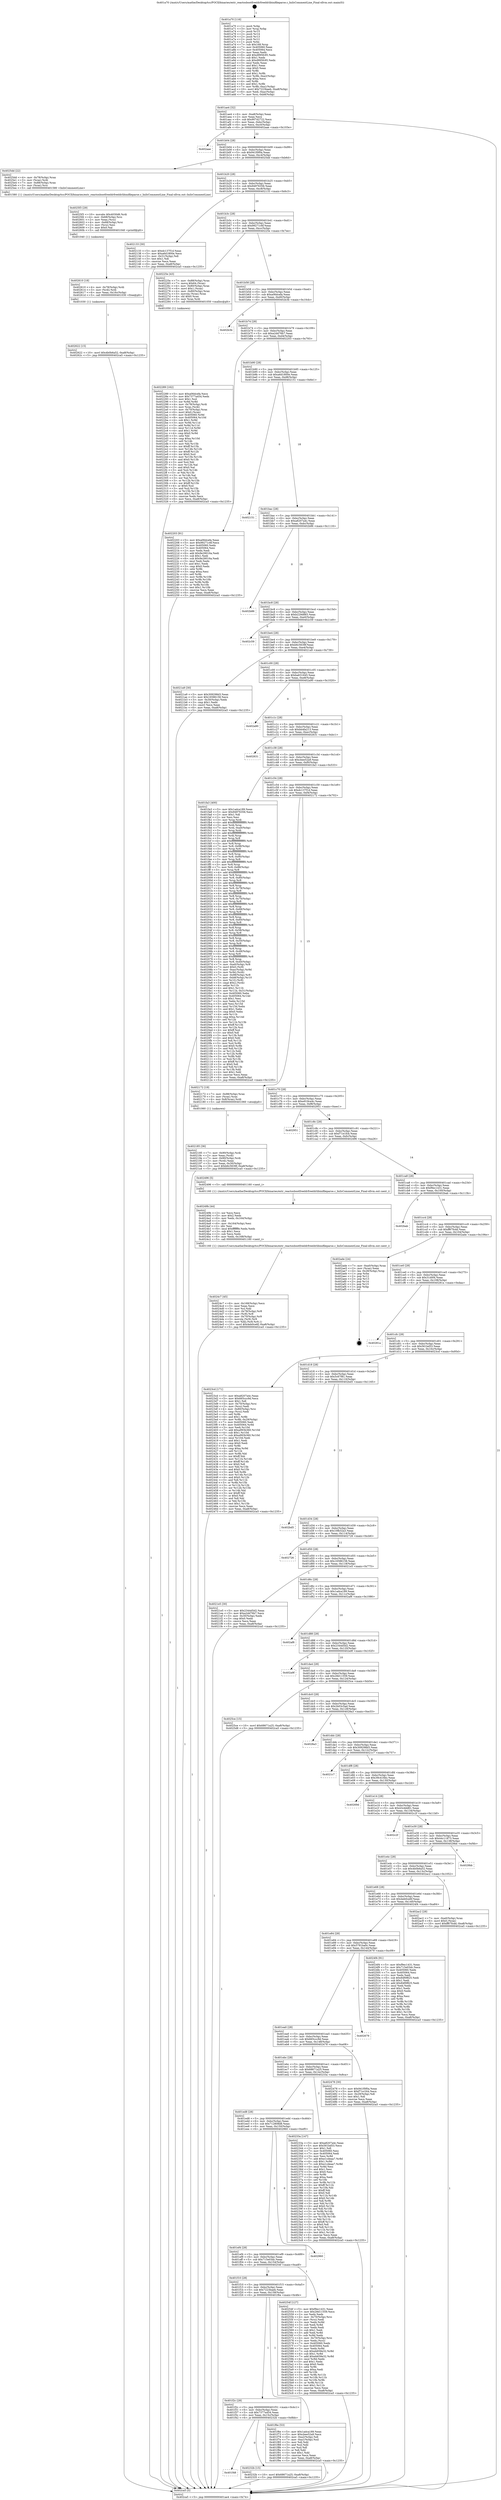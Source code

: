 digraph "0x401a70" {
  label = "0x401a70 (/mnt/c/Users/mathe/Desktop/tcc/POCII/binaries/extr_reactosbootfreeldrfreeldrlibinifileparse.c_IniIsCommentLine_Final-ollvm.out::main(0))"
  labelloc = "t"
  node[shape=record]

  Entry [label="",width=0.3,height=0.3,shape=circle,fillcolor=black,style=filled]
  "0x401ae4" [label="{
     0x401ae4 [32]\l
     | [instrs]\l
     &nbsp;&nbsp;0x401ae4 \<+6\>: mov -0xa8(%rbp),%eax\l
     &nbsp;&nbsp;0x401aea \<+2\>: mov %eax,%ecx\l
     &nbsp;&nbsp;0x401aec \<+6\>: sub $0x907d2722,%ecx\l
     &nbsp;&nbsp;0x401af2 \<+6\>: mov %eax,-0xbc(%rbp)\l
     &nbsp;&nbsp;0x401af8 \<+6\>: mov %ecx,-0xc0(%rbp)\l
     &nbsp;&nbsp;0x401afe \<+6\>: je 0000000000402aae \<main+0x103e\>\l
  }"]
  "0x402aae" [label="{
     0x402aae\l
  }", style=dashed]
  "0x401b04" [label="{
     0x401b04 [28]\l
     | [instrs]\l
     &nbsp;&nbsp;0x401b04 \<+5\>: jmp 0000000000401b09 \<main+0x99\>\l
     &nbsp;&nbsp;0x401b09 \<+6\>: mov -0xbc(%rbp),%eax\l
     &nbsp;&nbsp;0x401b0f \<+5\>: sub $0x941f0f0a,%eax\l
     &nbsp;&nbsp;0x401b14 \<+6\>: mov %eax,-0xc4(%rbp)\l
     &nbsp;&nbsp;0x401b1a \<+6\>: je 00000000004025dd \<main+0xb6d\>\l
  }"]
  Exit [label="",width=0.3,height=0.3,shape=circle,fillcolor=black,style=filled,peripheries=2]
  "0x4025dd" [label="{
     0x4025dd [22]\l
     | [instrs]\l
     &nbsp;&nbsp;0x4025dd \<+4\>: mov -0x78(%rbp),%rax\l
     &nbsp;&nbsp;0x4025e1 \<+3\>: mov (%rax),%rdi\l
     &nbsp;&nbsp;0x4025e4 \<+7\>: mov -0x88(%rbp),%rax\l
     &nbsp;&nbsp;0x4025eb \<+3\>: mov (%rax),%rsi\l
     &nbsp;&nbsp;0x4025ee \<+5\>: call 0000000000401580 \<IniIsCommentLine\>\l
     | [calls]\l
     &nbsp;&nbsp;0x401580 \{1\} (/mnt/c/Users/mathe/Desktop/tcc/POCII/binaries/extr_reactosbootfreeldrfreeldrlibinifileparse.c_IniIsCommentLine_Final-ollvm.out::IniIsCommentLine)\l
  }"]
  "0x401b20" [label="{
     0x401b20 [28]\l
     | [instrs]\l
     &nbsp;&nbsp;0x401b20 \<+5\>: jmp 0000000000401b25 \<main+0xb5\>\l
     &nbsp;&nbsp;0x401b25 \<+6\>: mov -0xbc(%rbp),%eax\l
     &nbsp;&nbsp;0x401b2b \<+5\>: sub $0x94976356,%eax\l
     &nbsp;&nbsp;0x401b30 \<+6\>: mov %eax,-0xc8(%rbp)\l
     &nbsp;&nbsp;0x401b36 \<+6\>: je 0000000000402133 \<main+0x6c3\>\l
  }"]
  "0x402622" [label="{
     0x402622 [15]\l
     | [instrs]\l
     &nbsp;&nbsp;0x402622 \<+10\>: movl $0x4b0b6a52,-0xa8(%rbp)\l
     &nbsp;&nbsp;0x40262c \<+5\>: jmp 0000000000402ca5 \<main+0x1235\>\l
  }"]
  "0x402133" [label="{
     0x402133 [30]\l
     | [instrs]\l
     &nbsp;&nbsp;0x402133 \<+5\>: mov $0xdc137f1d,%eax\l
     &nbsp;&nbsp;0x402138 \<+5\>: mov $0xa6d1800e,%ecx\l
     &nbsp;&nbsp;0x40213d \<+3\>: mov -0x31(%rbp),%dl\l
     &nbsp;&nbsp;0x402140 \<+3\>: test $0x1,%dl\l
     &nbsp;&nbsp;0x402143 \<+3\>: cmovne %ecx,%eax\l
     &nbsp;&nbsp;0x402146 \<+6\>: mov %eax,-0xa8(%rbp)\l
     &nbsp;&nbsp;0x40214c \<+5\>: jmp 0000000000402ca5 \<main+0x1235\>\l
  }"]
  "0x401b3c" [label="{
     0x401b3c [28]\l
     | [instrs]\l
     &nbsp;&nbsp;0x401b3c \<+5\>: jmp 0000000000401b41 \<main+0xd1\>\l
     &nbsp;&nbsp;0x401b41 \<+6\>: mov -0xbc(%rbp),%eax\l
     &nbsp;&nbsp;0x401b47 \<+5\>: sub $0x99271c6f,%eax\l
     &nbsp;&nbsp;0x401b4c \<+6\>: mov %eax,-0xcc(%rbp)\l
     &nbsp;&nbsp;0x401b52 \<+6\>: je 000000000040225e \<main+0x7ee\>\l
  }"]
  "0x402610" [label="{
     0x402610 [18]\l
     | [instrs]\l
     &nbsp;&nbsp;0x402610 \<+4\>: mov -0x78(%rbp),%rdi\l
     &nbsp;&nbsp;0x402614 \<+3\>: mov (%rdi),%rdi\l
     &nbsp;&nbsp;0x402617 \<+6\>: mov %eax,-0x16c(%rbp)\l
     &nbsp;&nbsp;0x40261d \<+5\>: call 0000000000401030 \<free@plt\>\l
     | [calls]\l
     &nbsp;&nbsp;0x401030 \{1\} (unknown)\l
  }"]
  "0x40225e" [label="{
     0x40225e [43]\l
     | [instrs]\l
     &nbsp;&nbsp;0x40225e \<+7\>: mov -0x88(%rbp),%rax\l
     &nbsp;&nbsp;0x402265 \<+7\>: movq $0x64,(%rax)\l
     &nbsp;&nbsp;0x40226c \<+4\>: mov -0x80(%rbp),%rax\l
     &nbsp;&nbsp;0x402270 \<+6\>: movl $0x1,(%rax)\l
     &nbsp;&nbsp;0x402276 \<+4\>: mov -0x80(%rbp),%rax\l
     &nbsp;&nbsp;0x40227a \<+3\>: movslq (%rax),%rax\l
     &nbsp;&nbsp;0x40227d \<+4\>: shl $0x0,%rax\l
     &nbsp;&nbsp;0x402281 \<+3\>: mov %rax,%rdi\l
     &nbsp;&nbsp;0x402284 \<+5\>: call 0000000000401050 \<malloc@plt\>\l
     | [calls]\l
     &nbsp;&nbsp;0x401050 \{1\} (unknown)\l
  }"]
  "0x401b58" [label="{
     0x401b58 [28]\l
     | [instrs]\l
     &nbsp;&nbsp;0x401b58 \<+5\>: jmp 0000000000401b5d \<main+0xed\>\l
     &nbsp;&nbsp;0x401b5d \<+6\>: mov -0xbc(%rbp),%eax\l
     &nbsp;&nbsp;0x401b63 \<+5\>: sub $0xa06dcefa,%eax\l
     &nbsp;&nbsp;0x401b68 \<+6\>: mov %eax,-0xd0(%rbp)\l
     &nbsp;&nbsp;0x401b6e \<+6\>: je 0000000000402b3b \<main+0x10cb\>\l
  }"]
  "0x4025f3" [label="{
     0x4025f3 [29]\l
     | [instrs]\l
     &nbsp;&nbsp;0x4025f3 \<+10\>: movabs $0x4030d6,%rdi\l
     &nbsp;&nbsp;0x4025fd \<+4\>: mov -0x68(%rbp),%rsi\l
     &nbsp;&nbsp;0x402601 \<+2\>: mov %eax,(%rsi)\l
     &nbsp;&nbsp;0x402603 \<+4\>: mov -0x68(%rbp),%rsi\l
     &nbsp;&nbsp;0x402607 \<+2\>: mov (%rsi),%esi\l
     &nbsp;&nbsp;0x402609 \<+2\>: mov $0x0,%al\l
     &nbsp;&nbsp;0x40260b \<+5\>: call 0000000000401040 \<printf@plt\>\l
     | [calls]\l
     &nbsp;&nbsp;0x401040 \{1\} (unknown)\l
  }"]
  "0x402b3b" [label="{
     0x402b3b\l
  }", style=dashed]
  "0x401b74" [label="{
     0x401b74 [28]\l
     | [instrs]\l
     &nbsp;&nbsp;0x401b74 \<+5\>: jmp 0000000000401b79 \<main+0x109\>\l
     &nbsp;&nbsp;0x401b79 \<+6\>: mov -0xbc(%rbp),%eax\l
     &nbsp;&nbsp;0x401b7f \<+5\>: sub $0xa2dd76b7,%eax\l
     &nbsp;&nbsp;0x401b84 \<+6\>: mov %eax,-0xd4(%rbp)\l
     &nbsp;&nbsp;0x401b8a \<+6\>: je 0000000000402203 \<main+0x793\>\l
  }"]
  "0x4024c7" [label="{
     0x4024c7 [45]\l
     | [instrs]\l
     &nbsp;&nbsp;0x4024c7 \<+6\>: mov -0x168(%rbp),%ecx\l
     &nbsp;&nbsp;0x4024cd \<+3\>: imul %eax,%ecx\l
     &nbsp;&nbsp;0x4024d0 \<+3\>: mov %cl,%dil\l
     &nbsp;&nbsp;0x4024d3 \<+4\>: mov -0x78(%rbp),%r8\l
     &nbsp;&nbsp;0x4024d7 \<+3\>: mov (%r8),%r8\l
     &nbsp;&nbsp;0x4024da \<+4\>: mov -0x70(%rbp),%r9\l
     &nbsp;&nbsp;0x4024de \<+3\>: movslq (%r9),%r9\l
     &nbsp;&nbsp;0x4024e1 \<+4\>: mov %dil,(%r8,%r9,1)\l
     &nbsp;&nbsp;0x4024e5 \<+10\>: movl $0x4eb0ce6f,-0xa8(%rbp)\l
     &nbsp;&nbsp;0x4024ef \<+5\>: jmp 0000000000402ca5 \<main+0x1235\>\l
  }"]
  "0x402203" [label="{
     0x402203 [91]\l
     | [instrs]\l
     &nbsp;&nbsp;0x402203 \<+5\>: mov $0xa06dcefa,%eax\l
     &nbsp;&nbsp;0x402208 \<+5\>: mov $0x99271c6f,%ecx\l
     &nbsp;&nbsp;0x40220d \<+7\>: mov 0x405060,%edx\l
     &nbsp;&nbsp;0x402214 \<+7\>: mov 0x405064,%esi\l
     &nbsp;&nbsp;0x40221b \<+2\>: mov %edx,%edi\l
     &nbsp;&nbsp;0x40221d \<+6\>: add $0x9e28016a,%edi\l
     &nbsp;&nbsp;0x402223 \<+3\>: sub $0x1,%edi\l
     &nbsp;&nbsp;0x402226 \<+6\>: sub $0x9e28016a,%edi\l
     &nbsp;&nbsp;0x40222c \<+3\>: imul %edi,%edx\l
     &nbsp;&nbsp;0x40222f \<+3\>: and $0x1,%edx\l
     &nbsp;&nbsp;0x402232 \<+3\>: cmp $0x0,%edx\l
     &nbsp;&nbsp;0x402235 \<+4\>: sete %r8b\l
     &nbsp;&nbsp;0x402239 \<+3\>: cmp $0xa,%esi\l
     &nbsp;&nbsp;0x40223c \<+4\>: setl %r9b\l
     &nbsp;&nbsp;0x402240 \<+3\>: mov %r8b,%r10b\l
     &nbsp;&nbsp;0x402243 \<+3\>: and %r9b,%r10b\l
     &nbsp;&nbsp;0x402246 \<+3\>: xor %r9b,%r8b\l
     &nbsp;&nbsp;0x402249 \<+3\>: or %r8b,%r10b\l
     &nbsp;&nbsp;0x40224c \<+4\>: test $0x1,%r10b\l
     &nbsp;&nbsp;0x402250 \<+3\>: cmovne %ecx,%eax\l
     &nbsp;&nbsp;0x402253 \<+6\>: mov %eax,-0xa8(%rbp)\l
     &nbsp;&nbsp;0x402259 \<+5\>: jmp 0000000000402ca5 \<main+0x1235\>\l
  }"]
  "0x401b90" [label="{
     0x401b90 [28]\l
     | [instrs]\l
     &nbsp;&nbsp;0x401b90 \<+5\>: jmp 0000000000401b95 \<main+0x125\>\l
     &nbsp;&nbsp;0x401b95 \<+6\>: mov -0xbc(%rbp),%eax\l
     &nbsp;&nbsp;0x401b9b \<+5\>: sub $0xa6d1800e,%eax\l
     &nbsp;&nbsp;0x401ba0 \<+6\>: mov %eax,-0xd8(%rbp)\l
     &nbsp;&nbsp;0x401ba6 \<+6\>: je 0000000000402151 \<main+0x6e1\>\l
  }"]
  "0x40249b" [label="{
     0x40249b [44]\l
     | [instrs]\l
     &nbsp;&nbsp;0x40249b \<+2\>: xor %ecx,%ecx\l
     &nbsp;&nbsp;0x40249d \<+5\>: mov $0x2,%edx\l
     &nbsp;&nbsp;0x4024a2 \<+6\>: mov %edx,-0x164(%rbp)\l
     &nbsp;&nbsp;0x4024a8 \<+1\>: cltd\l
     &nbsp;&nbsp;0x4024a9 \<+6\>: mov -0x164(%rbp),%esi\l
     &nbsp;&nbsp;0x4024af \<+2\>: idiv %esi\l
     &nbsp;&nbsp;0x4024b1 \<+6\>: imul $0xfffffffe,%edx,%edx\l
     &nbsp;&nbsp;0x4024b7 \<+3\>: sub $0x1,%ecx\l
     &nbsp;&nbsp;0x4024ba \<+2\>: sub %ecx,%edx\l
     &nbsp;&nbsp;0x4024bc \<+6\>: mov %edx,-0x168(%rbp)\l
     &nbsp;&nbsp;0x4024c2 \<+5\>: call 0000000000401160 \<next_i\>\l
     | [calls]\l
     &nbsp;&nbsp;0x401160 \{1\} (/mnt/c/Users/mathe/Desktop/tcc/POCII/binaries/extr_reactosbootfreeldrfreeldrlibinifileparse.c_IniIsCommentLine_Final-ollvm.out::next_i)\l
  }"]
  "0x402151" [label="{
     0x402151\l
  }", style=dashed]
  "0x401bac" [label="{
     0x401bac [28]\l
     | [instrs]\l
     &nbsp;&nbsp;0x401bac \<+5\>: jmp 0000000000401bb1 \<main+0x141\>\l
     &nbsp;&nbsp;0x401bb1 \<+6\>: mov -0xbc(%rbp),%eax\l
     &nbsp;&nbsp;0x401bb7 \<+5\>: sub $0xa8207a4c,%eax\l
     &nbsp;&nbsp;0x401bbc \<+6\>: mov %eax,-0xdc(%rbp)\l
     &nbsp;&nbsp;0x401bc2 \<+6\>: je 0000000000402b86 \<main+0x1116\>\l
  }"]
  "0x401f48" [label="{
     0x401f48\l
  }", style=dashed]
  "0x402b86" [label="{
     0x402b86\l
  }", style=dashed]
  "0x401bc8" [label="{
     0x401bc8 [28]\l
     | [instrs]\l
     &nbsp;&nbsp;0x401bc8 \<+5\>: jmp 0000000000401bcd \<main+0x15d\>\l
     &nbsp;&nbsp;0x401bcd \<+6\>: mov -0xbc(%rbp),%eax\l
     &nbsp;&nbsp;0x401bd3 \<+5\>: sub $0xb229d883,%eax\l
     &nbsp;&nbsp;0x401bd8 \<+6\>: mov %eax,-0xe0(%rbp)\l
     &nbsp;&nbsp;0x401bde \<+6\>: je 0000000000402c59 \<main+0x11e9\>\l
  }"]
  "0x40232b" [label="{
     0x40232b [15]\l
     | [instrs]\l
     &nbsp;&nbsp;0x40232b \<+10\>: movl $0x68671a25,-0xa8(%rbp)\l
     &nbsp;&nbsp;0x402335 \<+5\>: jmp 0000000000402ca5 \<main+0x1235\>\l
  }"]
  "0x402c59" [label="{
     0x402c59\l
  }", style=dashed]
  "0x401be4" [label="{
     0x401be4 [28]\l
     | [instrs]\l
     &nbsp;&nbsp;0x401be4 \<+5\>: jmp 0000000000401be9 \<main+0x179\>\l
     &nbsp;&nbsp;0x401be9 \<+6\>: mov -0xbc(%rbp),%eax\l
     &nbsp;&nbsp;0x401bef \<+5\>: sub $0xb6c5639f,%eax\l
     &nbsp;&nbsp;0x401bf4 \<+6\>: mov %eax,-0xe4(%rbp)\l
     &nbsp;&nbsp;0x401bfa \<+6\>: je 00000000004021a9 \<main+0x739\>\l
  }"]
  "0x402289" [label="{
     0x402289 [162]\l
     | [instrs]\l
     &nbsp;&nbsp;0x402289 \<+5\>: mov $0xa06dcefa,%ecx\l
     &nbsp;&nbsp;0x40228e \<+5\>: mov $0x7377a454,%edx\l
     &nbsp;&nbsp;0x402293 \<+3\>: mov $0x1,%sil\l
     &nbsp;&nbsp;0x402296 \<+3\>: xor %r8d,%r8d\l
     &nbsp;&nbsp;0x402299 \<+4\>: mov -0x78(%rbp),%rdi\l
     &nbsp;&nbsp;0x40229d \<+3\>: mov %rax,(%rdi)\l
     &nbsp;&nbsp;0x4022a0 \<+4\>: mov -0x70(%rbp),%rax\l
     &nbsp;&nbsp;0x4022a4 \<+6\>: movl $0x0,(%rax)\l
     &nbsp;&nbsp;0x4022aa \<+8\>: mov 0x405060,%r9d\l
     &nbsp;&nbsp;0x4022b2 \<+8\>: mov 0x405064,%r10d\l
     &nbsp;&nbsp;0x4022ba \<+4\>: sub $0x1,%r8d\l
     &nbsp;&nbsp;0x4022be \<+3\>: mov %r9d,%r11d\l
     &nbsp;&nbsp;0x4022c1 \<+3\>: add %r8d,%r11d\l
     &nbsp;&nbsp;0x4022c4 \<+4\>: imul %r11d,%r9d\l
     &nbsp;&nbsp;0x4022c8 \<+4\>: and $0x1,%r9d\l
     &nbsp;&nbsp;0x4022cc \<+4\>: cmp $0x0,%r9d\l
     &nbsp;&nbsp;0x4022d0 \<+3\>: sete %bl\l
     &nbsp;&nbsp;0x4022d3 \<+4\>: cmp $0xa,%r10d\l
     &nbsp;&nbsp;0x4022d7 \<+4\>: setl %r14b\l
     &nbsp;&nbsp;0x4022db \<+3\>: mov %bl,%r15b\l
     &nbsp;&nbsp;0x4022de \<+4\>: xor $0xff,%r15b\l
     &nbsp;&nbsp;0x4022e2 \<+3\>: mov %r14b,%r12b\l
     &nbsp;&nbsp;0x4022e5 \<+4\>: xor $0xff,%r12b\l
     &nbsp;&nbsp;0x4022e9 \<+4\>: xor $0x0,%sil\l
     &nbsp;&nbsp;0x4022ed \<+3\>: mov %r15b,%r13b\l
     &nbsp;&nbsp;0x4022f0 \<+4\>: and $0x0,%r13b\l
     &nbsp;&nbsp;0x4022f4 \<+3\>: and %sil,%bl\l
     &nbsp;&nbsp;0x4022f7 \<+3\>: mov %r12b,%al\l
     &nbsp;&nbsp;0x4022fa \<+2\>: and $0x0,%al\l
     &nbsp;&nbsp;0x4022fc \<+3\>: and %sil,%r14b\l
     &nbsp;&nbsp;0x4022ff \<+3\>: or %bl,%r13b\l
     &nbsp;&nbsp;0x402302 \<+3\>: or %r14b,%al\l
     &nbsp;&nbsp;0x402305 \<+3\>: xor %al,%r13b\l
     &nbsp;&nbsp;0x402308 \<+3\>: or %r12b,%r15b\l
     &nbsp;&nbsp;0x40230b \<+4\>: xor $0xff,%r15b\l
     &nbsp;&nbsp;0x40230f \<+4\>: or $0x0,%sil\l
     &nbsp;&nbsp;0x402313 \<+3\>: and %sil,%r15b\l
     &nbsp;&nbsp;0x402316 \<+3\>: or %r15b,%r13b\l
     &nbsp;&nbsp;0x402319 \<+4\>: test $0x1,%r13b\l
     &nbsp;&nbsp;0x40231d \<+3\>: cmovne %edx,%ecx\l
     &nbsp;&nbsp;0x402320 \<+6\>: mov %ecx,-0xa8(%rbp)\l
     &nbsp;&nbsp;0x402326 \<+5\>: jmp 0000000000402ca5 \<main+0x1235\>\l
  }"]
  "0x4021a9" [label="{
     0x4021a9 [30]\l
     | [instrs]\l
     &nbsp;&nbsp;0x4021a9 \<+5\>: mov $0x309298d3,%eax\l
     &nbsp;&nbsp;0x4021ae \<+5\>: mov $0x16586158,%ecx\l
     &nbsp;&nbsp;0x4021b3 \<+3\>: mov -0x30(%rbp),%edx\l
     &nbsp;&nbsp;0x4021b6 \<+3\>: cmp $0x1,%edx\l
     &nbsp;&nbsp;0x4021b9 \<+3\>: cmovl %ecx,%eax\l
     &nbsp;&nbsp;0x4021bc \<+6\>: mov %eax,-0xa8(%rbp)\l
     &nbsp;&nbsp;0x4021c2 \<+5\>: jmp 0000000000402ca5 \<main+0x1235\>\l
  }"]
  "0x401c00" [label="{
     0x401c00 [28]\l
     | [instrs]\l
     &nbsp;&nbsp;0x401c00 \<+5\>: jmp 0000000000401c05 \<main+0x195\>\l
     &nbsp;&nbsp;0x401c05 \<+6\>: mov -0xbc(%rbp),%eax\l
     &nbsp;&nbsp;0x401c0b \<+5\>: sub $0xba631645,%eax\l
     &nbsp;&nbsp;0x401c10 \<+6\>: mov %eax,-0xe8(%rbp)\l
     &nbsp;&nbsp;0x401c16 \<+6\>: je 0000000000402a90 \<main+0x1020\>\l
  }"]
  "0x402185" [label="{
     0x402185 [36]\l
     | [instrs]\l
     &nbsp;&nbsp;0x402185 \<+7\>: mov -0x90(%rbp),%rdi\l
     &nbsp;&nbsp;0x40218c \<+2\>: mov %eax,(%rdi)\l
     &nbsp;&nbsp;0x40218e \<+7\>: mov -0x90(%rbp),%rdi\l
     &nbsp;&nbsp;0x402195 \<+2\>: mov (%rdi),%eax\l
     &nbsp;&nbsp;0x402197 \<+3\>: mov %eax,-0x30(%rbp)\l
     &nbsp;&nbsp;0x40219a \<+10\>: movl $0xb6c5639f,-0xa8(%rbp)\l
     &nbsp;&nbsp;0x4021a4 \<+5\>: jmp 0000000000402ca5 \<main+0x1235\>\l
  }"]
  "0x402a90" [label="{
     0x402a90\l
  }", style=dashed]
  "0x401c1c" [label="{
     0x401c1c [28]\l
     | [instrs]\l
     &nbsp;&nbsp;0x401c1c \<+5\>: jmp 0000000000401c21 \<main+0x1b1\>\l
     &nbsp;&nbsp;0x401c21 \<+6\>: mov -0xbc(%rbp),%eax\l
     &nbsp;&nbsp;0x401c27 \<+5\>: sub $0xbb4fa213,%eax\l
     &nbsp;&nbsp;0x401c2c \<+6\>: mov %eax,-0xec(%rbp)\l
     &nbsp;&nbsp;0x401c32 \<+6\>: je 0000000000402631 \<main+0xbc1\>\l
  }"]
  "0x401a70" [label="{
     0x401a70 [116]\l
     | [instrs]\l
     &nbsp;&nbsp;0x401a70 \<+1\>: push %rbp\l
     &nbsp;&nbsp;0x401a71 \<+3\>: mov %rsp,%rbp\l
     &nbsp;&nbsp;0x401a74 \<+2\>: push %r15\l
     &nbsp;&nbsp;0x401a76 \<+2\>: push %r14\l
     &nbsp;&nbsp;0x401a78 \<+2\>: push %r13\l
     &nbsp;&nbsp;0x401a7a \<+2\>: push %r12\l
     &nbsp;&nbsp;0x401a7c \<+1\>: push %rbx\l
     &nbsp;&nbsp;0x401a7d \<+7\>: sub $0x168,%rsp\l
     &nbsp;&nbsp;0x401a84 \<+7\>: mov 0x405060,%eax\l
     &nbsp;&nbsp;0x401a8b \<+7\>: mov 0x405064,%ecx\l
     &nbsp;&nbsp;0x401a92 \<+2\>: mov %eax,%edx\l
     &nbsp;&nbsp;0x401a94 \<+6\>: add $0xd995fc95,%edx\l
     &nbsp;&nbsp;0x401a9a \<+3\>: sub $0x1,%edx\l
     &nbsp;&nbsp;0x401a9d \<+6\>: sub $0xd995fc95,%edx\l
     &nbsp;&nbsp;0x401aa3 \<+3\>: imul %edx,%eax\l
     &nbsp;&nbsp;0x401aa6 \<+3\>: and $0x1,%eax\l
     &nbsp;&nbsp;0x401aa9 \<+3\>: cmp $0x0,%eax\l
     &nbsp;&nbsp;0x401aac \<+4\>: sete %r8b\l
     &nbsp;&nbsp;0x401ab0 \<+4\>: and $0x1,%r8b\l
     &nbsp;&nbsp;0x401ab4 \<+7\>: mov %r8b,-0xa2(%rbp)\l
     &nbsp;&nbsp;0x401abb \<+3\>: cmp $0xa,%ecx\l
     &nbsp;&nbsp;0x401abe \<+4\>: setl %r8b\l
     &nbsp;&nbsp;0x401ac2 \<+4\>: and $0x1,%r8b\l
     &nbsp;&nbsp;0x401ac6 \<+7\>: mov %r8b,-0xa1(%rbp)\l
     &nbsp;&nbsp;0x401acd \<+10\>: movl $0x7223baeb,-0xa8(%rbp)\l
     &nbsp;&nbsp;0x401ad7 \<+6\>: mov %edi,-0xac(%rbp)\l
     &nbsp;&nbsp;0x401add \<+7\>: mov %rsi,-0xb8(%rbp)\l
  }"]
  "0x402631" [label="{
     0x402631\l
  }", style=dashed]
  "0x401c38" [label="{
     0x401c38 [28]\l
     | [instrs]\l
     &nbsp;&nbsp;0x401c38 \<+5\>: jmp 0000000000401c3d \<main+0x1cd\>\l
     &nbsp;&nbsp;0x401c3d \<+6\>: mov -0xbc(%rbp),%eax\l
     &nbsp;&nbsp;0x401c43 \<+5\>: sub $0xcbee52a9,%eax\l
     &nbsp;&nbsp;0x401c48 \<+6\>: mov %eax,-0xf0(%rbp)\l
     &nbsp;&nbsp;0x401c4e \<+6\>: je 0000000000401fa3 \<main+0x533\>\l
  }"]
  "0x402ca5" [label="{
     0x402ca5 [5]\l
     | [instrs]\l
     &nbsp;&nbsp;0x402ca5 \<+5\>: jmp 0000000000401ae4 \<main+0x74\>\l
  }"]
  "0x401fa3" [label="{
     0x401fa3 [400]\l
     | [instrs]\l
     &nbsp;&nbsp;0x401fa3 \<+5\>: mov $0x1adca189,%eax\l
     &nbsp;&nbsp;0x401fa8 \<+5\>: mov $0x94976356,%ecx\l
     &nbsp;&nbsp;0x401fad \<+2\>: mov $0x1,%dl\l
     &nbsp;&nbsp;0x401faf \<+2\>: xor %esi,%esi\l
     &nbsp;&nbsp;0x401fb1 \<+3\>: mov %rsp,%rdi\l
     &nbsp;&nbsp;0x401fb4 \<+4\>: add $0xfffffffffffffff0,%rdi\l
     &nbsp;&nbsp;0x401fb8 \<+3\>: mov %rdi,%rsp\l
     &nbsp;&nbsp;0x401fbb \<+7\>: mov %rdi,-0xa0(%rbp)\l
     &nbsp;&nbsp;0x401fc2 \<+3\>: mov %rsp,%rdi\l
     &nbsp;&nbsp;0x401fc5 \<+4\>: add $0xfffffffffffffff0,%rdi\l
     &nbsp;&nbsp;0x401fc9 \<+3\>: mov %rdi,%rsp\l
     &nbsp;&nbsp;0x401fcc \<+3\>: mov %rsp,%r8\l
     &nbsp;&nbsp;0x401fcf \<+4\>: add $0xfffffffffffffff0,%r8\l
     &nbsp;&nbsp;0x401fd3 \<+3\>: mov %r8,%rsp\l
     &nbsp;&nbsp;0x401fd6 \<+7\>: mov %r8,-0x98(%rbp)\l
     &nbsp;&nbsp;0x401fdd \<+3\>: mov %rsp,%r8\l
     &nbsp;&nbsp;0x401fe0 \<+4\>: add $0xfffffffffffffff0,%r8\l
     &nbsp;&nbsp;0x401fe4 \<+3\>: mov %r8,%rsp\l
     &nbsp;&nbsp;0x401fe7 \<+7\>: mov %r8,-0x90(%rbp)\l
     &nbsp;&nbsp;0x401fee \<+3\>: mov %rsp,%r8\l
     &nbsp;&nbsp;0x401ff1 \<+4\>: add $0xfffffffffffffff0,%r8\l
     &nbsp;&nbsp;0x401ff5 \<+3\>: mov %r8,%rsp\l
     &nbsp;&nbsp;0x401ff8 \<+7\>: mov %r8,-0x88(%rbp)\l
     &nbsp;&nbsp;0x401fff \<+3\>: mov %rsp,%r8\l
     &nbsp;&nbsp;0x402002 \<+4\>: add $0xfffffffffffffff0,%r8\l
     &nbsp;&nbsp;0x402006 \<+3\>: mov %r8,%rsp\l
     &nbsp;&nbsp;0x402009 \<+4\>: mov %r8,-0x80(%rbp)\l
     &nbsp;&nbsp;0x40200d \<+3\>: mov %rsp,%r8\l
     &nbsp;&nbsp;0x402010 \<+4\>: add $0xfffffffffffffff0,%r8\l
     &nbsp;&nbsp;0x402014 \<+3\>: mov %r8,%rsp\l
     &nbsp;&nbsp;0x402017 \<+4\>: mov %r8,-0x78(%rbp)\l
     &nbsp;&nbsp;0x40201b \<+3\>: mov %rsp,%r8\l
     &nbsp;&nbsp;0x40201e \<+4\>: add $0xfffffffffffffff0,%r8\l
     &nbsp;&nbsp;0x402022 \<+3\>: mov %r8,%rsp\l
     &nbsp;&nbsp;0x402025 \<+4\>: mov %r8,-0x70(%rbp)\l
     &nbsp;&nbsp;0x402029 \<+3\>: mov %rsp,%r8\l
     &nbsp;&nbsp;0x40202c \<+4\>: add $0xfffffffffffffff0,%r8\l
     &nbsp;&nbsp;0x402030 \<+3\>: mov %r8,%rsp\l
     &nbsp;&nbsp;0x402033 \<+4\>: mov %r8,-0x68(%rbp)\l
     &nbsp;&nbsp;0x402037 \<+3\>: mov %rsp,%r8\l
     &nbsp;&nbsp;0x40203a \<+4\>: add $0xfffffffffffffff0,%r8\l
     &nbsp;&nbsp;0x40203e \<+3\>: mov %r8,%rsp\l
     &nbsp;&nbsp;0x402041 \<+4\>: mov %r8,-0x60(%rbp)\l
     &nbsp;&nbsp;0x402045 \<+3\>: mov %rsp,%r8\l
     &nbsp;&nbsp;0x402048 \<+4\>: add $0xfffffffffffffff0,%r8\l
     &nbsp;&nbsp;0x40204c \<+3\>: mov %r8,%rsp\l
     &nbsp;&nbsp;0x40204f \<+4\>: mov %r8,-0x58(%rbp)\l
     &nbsp;&nbsp;0x402053 \<+3\>: mov %rsp,%r8\l
     &nbsp;&nbsp;0x402056 \<+4\>: add $0xfffffffffffffff0,%r8\l
     &nbsp;&nbsp;0x40205a \<+3\>: mov %r8,%rsp\l
     &nbsp;&nbsp;0x40205d \<+4\>: mov %r8,-0x50(%rbp)\l
     &nbsp;&nbsp;0x402061 \<+3\>: mov %rsp,%r8\l
     &nbsp;&nbsp;0x402064 \<+4\>: add $0xfffffffffffffff0,%r8\l
     &nbsp;&nbsp;0x402068 \<+3\>: mov %r8,%rsp\l
     &nbsp;&nbsp;0x40206b \<+4\>: mov %r8,-0x48(%rbp)\l
     &nbsp;&nbsp;0x40206f \<+3\>: mov %rsp,%r8\l
     &nbsp;&nbsp;0x402072 \<+4\>: add $0xfffffffffffffff0,%r8\l
     &nbsp;&nbsp;0x402076 \<+3\>: mov %r8,%rsp\l
     &nbsp;&nbsp;0x402079 \<+4\>: mov %r8,-0x40(%rbp)\l
     &nbsp;&nbsp;0x40207d \<+7\>: mov -0xa0(%rbp),%r8\l
     &nbsp;&nbsp;0x402084 \<+7\>: movl $0x0,(%r8)\l
     &nbsp;&nbsp;0x40208b \<+7\>: mov -0xac(%rbp),%r9d\l
     &nbsp;&nbsp;0x402092 \<+3\>: mov %r9d,(%rdi)\l
     &nbsp;&nbsp;0x402095 \<+7\>: mov -0x98(%rbp),%r8\l
     &nbsp;&nbsp;0x40209c \<+7\>: mov -0xb8(%rbp),%r10\l
     &nbsp;&nbsp;0x4020a3 \<+3\>: mov %r10,(%r8)\l
     &nbsp;&nbsp;0x4020a6 \<+3\>: cmpl $0x2,(%rdi)\l
     &nbsp;&nbsp;0x4020a9 \<+4\>: setne %r11b\l
     &nbsp;&nbsp;0x4020ad \<+4\>: and $0x1,%r11b\l
     &nbsp;&nbsp;0x4020b1 \<+4\>: mov %r11b,-0x31(%rbp)\l
     &nbsp;&nbsp;0x4020b5 \<+7\>: mov 0x405060,%ebx\l
     &nbsp;&nbsp;0x4020bc \<+8\>: mov 0x405064,%r14d\l
     &nbsp;&nbsp;0x4020c4 \<+3\>: sub $0x1,%esi\l
     &nbsp;&nbsp;0x4020c7 \<+3\>: mov %ebx,%r15d\l
     &nbsp;&nbsp;0x4020ca \<+3\>: add %esi,%r15d\l
     &nbsp;&nbsp;0x4020cd \<+4\>: imul %r15d,%ebx\l
     &nbsp;&nbsp;0x4020d1 \<+3\>: and $0x1,%ebx\l
     &nbsp;&nbsp;0x4020d4 \<+3\>: cmp $0x0,%ebx\l
     &nbsp;&nbsp;0x4020d7 \<+4\>: sete %r11b\l
     &nbsp;&nbsp;0x4020db \<+4\>: cmp $0xa,%r14d\l
     &nbsp;&nbsp;0x4020df \<+4\>: setl %r12b\l
     &nbsp;&nbsp;0x4020e3 \<+3\>: mov %r11b,%r13b\l
     &nbsp;&nbsp;0x4020e6 \<+4\>: xor $0xff,%r13b\l
     &nbsp;&nbsp;0x4020ea \<+3\>: mov %r12b,%sil\l
     &nbsp;&nbsp;0x4020ed \<+4\>: xor $0xff,%sil\l
     &nbsp;&nbsp;0x4020f1 \<+3\>: xor $0x0,%dl\l
     &nbsp;&nbsp;0x4020f4 \<+3\>: mov %r13b,%dil\l
     &nbsp;&nbsp;0x4020f7 \<+4\>: and $0x0,%dil\l
     &nbsp;&nbsp;0x4020fb \<+3\>: and %dl,%r11b\l
     &nbsp;&nbsp;0x4020fe \<+3\>: mov %sil,%r8b\l
     &nbsp;&nbsp;0x402101 \<+4\>: and $0x0,%r8b\l
     &nbsp;&nbsp;0x402105 \<+3\>: and %dl,%r12b\l
     &nbsp;&nbsp;0x402108 \<+3\>: or %r11b,%dil\l
     &nbsp;&nbsp;0x40210b \<+3\>: or %r12b,%r8b\l
     &nbsp;&nbsp;0x40210e \<+3\>: xor %r8b,%dil\l
     &nbsp;&nbsp;0x402111 \<+3\>: or %sil,%r13b\l
     &nbsp;&nbsp;0x402114 \<+4\>: xor $0xff,%r13b\l
     &nbsp;&nbsp;0x402118 \<+3\>: or $0x0,%dl\l
     &nbsp;&nbsp;0x40211b \<+3\>: and %dl,%r13b\l
     &nbsp;&nbsp;0x40211e \<+3\>: or %r13b,%dil\l
     &nbsp;&nbsp;0x402121 \<+4\>: test $0x1,%dil\l
     &nbsp;&nbsp;0x402125 \<+3\>: cmovne %ecx,%eax\l
     &nbsp;&nbsp;0x402128 \<+6\>: mov %eax,-0xa8(%rbp)\l
     &nbsp;&nbsp;0x40212e \<+5\>: jmp 0000000000402ca5 \<main+0x1235\>\l
  }"]
  "0x401c54" [label="{
     0x401c54 [28]\l
     | [instrs]\l
     &nbsp;&nbsp;0x401c54 \<+5\>: jmp 0000000000401c59 \<main+0x1e9\>\l
     &nbsp;&nbsp;0x401c59 \<+6\>: mov -0xbc(%rbp),%eax\l
     &nbsp;&nbsp;0x401c5f \<+5\>: sub $0xdc137f1d,%eax\l
     &nbsp;&nbsp;0x401c64 \<+6\>: mov %eax,-0xf4(%rbp)\l
     &nbsp;&nbsp;0x401c6a \<+6\>: je 0000000000402172 \<main+0x702\>\l
  }"]
  "0x401f2c" [label="{
     0x401f2c [28]\l
     | [instrs]\l
     &nbsp;&nbsp;0x401f2c \<+5\>: jmp 0000000000401f31 \<main+0x4c1\>\l
     &nbsp;&nbsp;0x401f31 \<+6\>: mov -0xbc(%rbp),%eax\l
     &nbsp;&nbsp;0x401f37 \<+5\>: sub $0x7377a454,%eax\l
     &nbsp;&nbsp;0x401f3c \<+6\>: mov %eax,-0x15c(%rbp)\l
     &nbsp;&nbsp;0x401f42 \<+6\>: je 000000000040232b \<main+0x8bb\>\l
  }"]
  "0x402172" [label="{
     0x402172 [19]\l
     | [instrs]\l
     &nbsp;&nbsp;0x402172 \<+7\>: mov -0x98(%rbp),%rax\l
     &nbsp;&nbsp;0x402179 \<+3\>: mov (%rax),%rax\l
     &nbsp;&nbsp;0x40217c \<+4\>: mov 0x8(%rax),%rdi\l
     &nbsp;&nbsp;0x402180 \<+5\>: call 0000000000401060 \<atoi@plt\>\l
     | [calls]\l
     &nbsp;&nbsp;0x401060 \{1\} (unknown)\l
  }"]
  "0x401c70" [label="{
     0x401c70 [28]\l
     | [instrs]\l
     &nbsp;&nbsp;0x401c70 \<+5\>: jmp 0000000000401c75 \<main+0x205\>\l
     &nbsp;&nbsp;0x401c75 \<+6\>: mov -0xbc(%rbp),%eax\l
     &nbsp;&nbsp;0x401c7b \<+5\>: sub $0xe918ce4c,%eax\l
     &nbsp;&nbsp;0x401c80 \<+6\>: mov %eax,-0xf8(%rbp)\l
     &nbsp;&nbsp;0x401c86 \<+6\>: je 0000000000402951 \<main+0xee1\>\l
  }"]
  "0x401f6e" [label="{
     0x401f6e [53]\l
     | [instrs]\l
     &nbsp;&nbsp;0x401f6e \<+5\>: mov $0x1adca189,%eax\l
     &nbsp;&nbsp;0x401f73 \<+5\>: mov $0xcbee52a9,%ecx\l
     &nbsp;&nbsp;0x401f78 \<+6\>: mov -0xa2(%rbp),%dl\l
     &nbsp;&nbsp;0x401f7e \<+7\>: mov -0xa1(%rbp),%sil\l
     &nbsp;&nbsp;0x401f85 \<+3\>: mov %dl,%dil\l
     &nbsp;&nbsp;0x401f88 \<+3\>: and %sil,%dil\l
     &nbsp;&nbsp;0x401f8b \<+3\>: xor %sil,%dl\l
     &nbsp;&nbsp;0x401f8e \<+3\>: or %dl,%dil\l
     &nbsp;&nbsp;0x401f91 \<+4\>: test $0x1,%dil\l
     &nbsp;&nbsp;0x401f95 \<+3\>: cmovne %ecx,%eax\l
     &nbsp;&nbsp;0x401f98 \<+6\>: mov %eax,-0xa8(%rbp)\l
     &nbsp;&nbsp;0x401f9e \<+5\>: jmp 0000000000402ca5 \<main+0x1235\>\l
  }"]
  "0x402951" [label="{
     0x402951\l
  }", style=dashed]
  "0x401c8c" [label="{
     0x401c8c [28]\l
     | [instrs]\l
     &nbsp;&nbsp;0x401c8c \<+5\>: jmp 0000000000401c91 \<main+0x221\>\l
     &nbsp;&nbsp;0x401c91 \<+6\>: mov -0xbc(%rbp),%eax\l
     &nbsp;&nbsp;0x401c97 \<+5\>: sub $0xf71e1fcb,%eax\l
     &nbsp;&nbsp;0x401c9c \<+6\>: mov %eax,-0xfc(%rbp)\l
     &nbsp;&nbsp;0x401ca2 \<+6\>: je 0000000000402496 \<main+0xa26\>\l
  }"]
  "0x401f10" [label="{
     0x401f10 [28]\l
     | [instrs]\l
     &nbsp;&nbsp;0x401f10 \<+5\>: jmp 0000000000401f15 \<main+0x4a5\>\l
     &nbsp;&nbsp;0x401f15 \<+6\>: mov -0xbc(%rbp),%eax\l
     &nbsp;&nbsp;0x401f1b \<+5\>: sub $0x7223baeb,%eax\l
     &nbsp;&nbsp;0x401f20 \<+6\>: mov %eax,-0x158(%rbp)\l
     &nbsp;&nbsp;0x401f26 \<+6\>: je 0000000000401f6e \<main+0x4fe\>\l
  }"]
  "0x402496" [label="{
     0x402496 [5]\l
     | [instrs]\l
     &nbsp;&nbsp;0x402496 \<+5\>: call 0000000000401160 \<next_i\>\l
     | [calls]\l
     &nbsp;&nbsp;0x401160 \{1\} (/mnt/c/Users/mathe/Desktop/tcc/POCII/binaries/extr_reactosbootfreeldrfreeldrlibinifileparse.c_IniIsCommentLine_Final-ollvm.out::next_i)\l
  }"]
  "0x401ca8" [label="{
     0x401ca8 [28]\l
     | [instrs]\l
     &nbsp;&nbsp;0x401ca8 \<+5\>: jmp 0000000000401cad \<main+0x23d\>\l
     &nbsp;&nbsp;0x401cad \<+6\>: mov -0xbc(%rbp),%eax\l
     &nbsp;&nbsp;0x401cb3 \<+5\>: sub $0xf9ec1431,%eax\l
     &nbsp;&nbsp;0x401cb8 \<+6\>: mov %eax,-0x100(%rbp)\l
     &nbsp;&nbsp;0x401cbe \<+6\>: je 0000000000402bab \<main+0x113b\>\l
  }"]
  "0x40254f" [label="{
     0x40254f [127]\l
     | [instrs]\l
     &nbsp;&nbsp;0x40254f \<+5\>: mov $0xf9ec1431,%eax\l
     &nbsp;&nbsp;0x402554 \<+5\>: mov $0x28d11559,%ecx\l
     &nbsp;&nbsp;0x402559 \<+2\>: xor %edx,%edx\l
     &nbsp;&nbsp;0x40255b \<+4\>: mov -0x70(%rbp),%rsi\l
     &nbsp;&nbsp;0x40255f \<+2\>: mov (%rsi),%edi\l
     &nbsp;&nbsp;0x402561 \<+3\>: mov %edx,%r8d\l
     &nbsp;&nbsp;0x402564 \<+3\>: sub %edi,%r8d\l
     &nbsp;&nbsp;0x402567 \<+2\>: mov %edx,%edi\l
     &nbsp;&nbsp;0x402569 \<+3\>: sub $0x1,%edi\l
     &nbsp;&nbsp;0x40256c \<+3\>: add %edi,%r8d\l
     &nbsp;&nbsp;0x40256f \<+3\>: sub %r8d,%edx\l
     &nbsp;&nbsp;0x402572 \<+4\>: mov -0x70(%rbp),%rsi\l
     &nbsp;&nbsp;0x402576 \<+2\>: mov %edx,(%rsi)\l
     &nbsp;&nbsp;0x402578 \<+7\>: mov 0x405060,%edx\l
     &nbsp;&nbsp;0x40257f \<+7\>: mov 0x405064,%edi\l
     &nbsp;&nbsp;0x402586 \<+3\>: mov %edx,%r8d\l
     &nbsp;&nbsp;0x402589 \<+7\>: sub $0xeb658e32,%r8d\l
     &nbsp;&nbsp;0x402590 \<+4\>: sub $0x1,%r8d\l
     &nbsp;&nbsp;0x402594 \<+7\>: add $0xeb658e32,%r8d\l
     &nbsp;&nbsp;0x40259b \<+4\>: imul %r8d,%edx\l
     &nbsp;&nbsp;0x40259f \<+3\>: and $0x1,%edx\l
     &nbsp;&nbsp;0x4025a2 \<+3\>: cmp $0x0,%edx\l
     &nbsp;&nbsp;0x4025a5 \<+4\>: sete %r9b\l
     &nbsp;&nbsp;0x4025a9 \<+3\>: cmp $0xa,%edi\l
     &nbsp;&nbsp;0x4025ac \<+4\>: setl %r10b\l
     &nbsp;&nbsp;0x4025b0 \<+3\>: mov %r9b,%r11b\l
     &nbsp;&nbsp;0x4025b3 \<+3\>: and %r10b,%r11b\l
     &nbsp;&nbsp;0x4025b6 \<+3\>: xor %r10b,%r9b\l
     &nbsp;&nbsp;0x4025b9 \<+3\>: or %r9b,%r11b\l
     &nbsp;&nbsp;0x4025bc \<+4\>: test $0x1,%r11b\l
     &nbsp;&nbsp;0x4025c0 \<+3\>: cmovne %ecx,%eax\l
     &nbsp;&nbsp;0x4025c3 \<+6\>: mov %eax,-0xa8(%rbp)\l
     &nbsp;&nbsp;0x4025c9 \<+5\>: jmp 0000000000402ca5 \<main+0x1235\>\l
  }"]
  "0x402bab" [label="{
     0x402bab\l
  }", style=dashed]
  "0x401cc4" [label="{
     0x401cc4 [28]\l
     | [instrs]\l
     &nbsp;&nbsp;0x401cc4 \<+5\>: jmp 0000000000401cc9 \<main+0x259\>\l
     &nbsp;&nbsp;0x401cc9 \<+6\>: mov -0xbc(%rbp),%eax\l
     &nbsp;&nbsp;0x401ccf \<+5\>: sub $0xff67fcdd,%eax\l
     &nbsp;&nbsp;0x401cd4 \<+6\>: mov %eax,-0x104(%rbp)\l
     &nbsp;&nbsp;0x401cda \<+6\>: je 0000000000402ade \<main+0x106e\>\l
  }"]
  "0x401ef4" [label="{
     0x401ef4 [28]\l
     | [instrs]\l
     &nbsp;&nbsp;0x401ef4 \<+5\>: jmp 0000000000401ef9 \<main+0x489\>\l
     &nbsp;&nbsp;0x401ef9 \<+6\>: mov -0xbc(%rbp),%eax\l
     &nbsp;&nbsp;0x401eff \<+5\>: sub $0x715e03dc,%eax\l
     &nbsp;&nbsp;0x401f04 \<+6\>: mov %eax,-0x154(%rbp)\l
     &nbsp;&nbsp;0x401f0a \<+6\>: je 000000000040254f \<main+0xadf\>\l
  }"]
  "0x402ade" [label="{
     0x402ade [24]\l
     | [instrs]\l
     &nbsp;&nbsp;0x402ade \<+7\>: mov -0xa0(%rbp),%rax\l
     &nbsp;&nbsp;0x402ae5 \<+2\>: mov (%rax),%eax\l
     &nbsp;&nbsp;0x402ae7 \<+4\>: lea -0x28(%rbp),%rsp\l
     &nbsp;&nbsp;0x402aeb \<+1\>: pop %rbx\l
     &nbsp;&nbsp;0x402aec \<+2\>: pop %r12\l
     &nbsp;&nbsp;0x402aee \<+2\>: pop %r13\l
     &nbsp;&nbsp;0x402af0 \<+2\>: pop %r14\l
     &nbsp;&nbsp;0x402af2 \<+2\>: pop %r15\l
     &nbsp;&nbsp;0x402af4 \<+1\>: pop %rbp\l
     &nbsp;&nbsp;0x402af5 \<+1\>: ret\l
  }"]
  "0x401ce0" [label="{
     0x401ce0 [28]\l
     | [instrs]\l
     &nbsp;&nbsp;0x401ce0 \<+5\>: jmp 0000000000401ce5 \<main+0x275\>\l
     &nbsp;&nbsp;0x401ce5 \<+6\>: mov -0xbc(%rbp),%eax\l
     &nbsp;&nbsp;0x401ceb \<+5\>: sub $0x31d0f4,%eax\l
     &nbsp;&nbsp;0x401cf0 \<+6\>: mov %eax,-0x108(%rbp)\l
     &nbsp;&nbsp;0x401cf6 \<+6\>: je 000000000040281a \<main+0xdaa\>\l
  }"]
  "0x402960" [label="{
     0x402960\l
  }", style=dashed]
  "0x40281a" [label="{
     0x40281a\l
  }", style=dashed]
  "0x401cfc" [label="{
     0x401cfc [28]\l
     | [instrs]\l
     &nbsp;&nbsp;0x401cfc \<+5\>: jmp 0000000000401d01 \<main+0x291\>\l
     &nbsp;&nbsp;0x401d01 \<+6\>: mov -0xbc(%rbp),%eax\l
     &nbsp;&nbsp;0x401d07 \<+5\>: sub $0x561bd53,%eax\l
     &nbsp;&nbsp;0x401d0c \<+6\>: mov %eax,-0x10c(%rbp)\l
     &nbsp;&nbsp;0x401d12 \<+6\>: je 00000000004023cd \<main+0x95d\>\l
  }"]
  "0x401ed8" [label="{
     0x401ed8 [28]\l
     | [instrs]\l
     &nbsp;&nbsp;0x401ed8 \<+5\>: jmp 0000000000401edd \<main+0x46d\>\l
     &nbsp;&nbsp;0x401edd \<+6\>: mov -0xbc(%rbp),%eax\l
     &nbsp;&nbsp;0x401ee3 \<+5\>: sub $0x712808d8,%eax\l
     &nbsp;&nbsp;0x401ee8 \<+6\>: mov %eax,-0x150(%rbp)\l
     &nbsp;&nbsp;0x401eee \<+6\>: je 0000000000402960 \<main+0xef0\>\l
  }"]
  "0x4023cd" [label="{
     0x4023cd [171]\l
     | [instrs]\l
     &nbsp;&nbsp;0x4023cd \<+5\>: mov $0xa8207a4c,%eax\l
     &nbsp;&nbsp;0x4023d2 \<+5\>: mov $0x665ccc9d,%ecx\l
     &nbsp;&nbsp;0x4023d7 \<+2\>: mov $0x1,%dl\l
     &nbsp;&nbsp;0x4023d9 \<+4\>: mov -0x70(%rbp),%rsi\l
     &nbsp;&nbsp;0x4023dd \<+2\>: mov (%rsi),%edi\l
     &nbsp;&nbsp;0x4023df \<+4\>: mov -0x80(%rbp),%rsi\l
     &nbsp;&nbsp;0x4023e3 \<+2\>: cmp (%rsi),%edi\l
     &nbsp;&nbsp;0x4023e5 \<+4\>: setl %r8b\l
     &nbsp;&nbsp;0x4023e9 \<+4\>: and $0x1,%r8b\l
     &nbsp;&nbsp;0x4023ed \<+4\>: mov %r8b,-0x29(%rbp)\l
     &nbsp;&nbsp;0x4023f1 \<+7\>: mov 0x405060,%edi\l
     &nbsp;&nbsp;0x4023f8 \<+8\>: mov 0x405064,%r9d\l
     &nbsp;&nbsp;0x402400 \<+3\>: mov %edi,%r10d\l
     &nbsp;&nbsp;0x402403 \<+7\>: add $0xa993b360,%r10d\l
     &nbsp;&nbsp;0x40240a \<+4\>: sub $0x1,%r10d\l
     &nbsp;&nbsp;0x40240e \<+7\>: sub $0xa993b360,%r10d\l
     &nbsp;&nbsp;0x402415 \<+4\>: imul %r10d,%edi\l
     &nbsp;&nbsp;0x402419 \<+3\>: and $0x1,%edi\l
     &nbsp;&nbsp;0x40241c \<+3\>: cmp $0x0,%edi\l
     &nbsp;&nbsp;0x40241f \<+4\>: sete %r8b\l
     &nbsp;&nbsp;0x402423 \<+4\>: cmp $0xa,%r9d\l
     &nbsp;&nbsp;0x402427 \<+4\>: setl %r11b\l
     &nbsp;&nbsp;0x40242b \<+3\>: mov %r8b,%bl\l
     &nbsp;&nbsp;0x40242e \<+3\>: xor $0xff,%bl\l
     &nbsp;&nbsp;0x402431 \<+3\>: mov %r11b,%r14b\l
     &nbsp;&nbsp;0x402434 \<+4\>: xor $0xff,%r14b\l
     &nbsp;&nbsp;0x402438 \<+3\>: xor $0x0,%dl\l
     &nbsp;&nbsp;0x40243b \<+3\>: mov %bl,%r15b\l
     &nbsp;&nbsp;0x40243e \<+4\>: and $0x0,%r15b\l
     &nbsp;&nbsp;0x402442 \<+3\>: and %dl,%r8b\l
     &nbsp;&nbsp;0x402445 \<+3\>: mov %r14b,%r12b\l
     &nbsp;&nbsp;0x402448 \<+4\>: and $0x0,%r12b\l
     &nbsp;&nbsp;0x40244c \<+3\>: and %dl,%r11b\l
     &nbsp;&nbsp;0x40244f \<+3\>: or %r8b,%r15b\l
     &nbsp;&nbsp;0x402452 \<+3\>: or %r11b,%r12b\l
     &nbsp;&nbsp;0x402455 \<+3\>: xor %r12b,%r15b\l
     &nbsp;&nbsp;0x402458 \<+3\>: or %r14b,%bl\l
     &nbsp;&nbsp;0x40245b \<+3\>: xor $0xff,%bl\l
     &nbsp;&nbsp;0x40245e \<+3\>: or $0x0,%dl\l
     &nbsp;&nbsp;0x402461 \<+2\>: and %dl,%bl\l
     &nbsp;&nbsp;0x402463 \<+3\>: or %bl,%r15b\l
     &nbsp;&nbsp;0x402466 \<+4\>: test $0x1,%r15b\l
     &nbsp;&nbsp;0x40246a \<+3\>: cmovne %ecx,%eax\l
     &nbsp;&nbsp;0x40246d \<+6\>: mov %eax,-0xa8(%rbp)\l
     &nbsp;&nbsp;0x402473 \<+5\>: jmp 0000000000402ca5 \<main+0x1235\>\l
  }"]
  "0x401d18" [label="{
     0x401d18 [28]\l
     | [instrs]\l
     &nbsp;&nbsp;0x401d18 \<+5\>: jmp 0000000000401d1d \<main+0x2ad\>\l
     &nbsp;&nbsp;0x401d1d \<+6\>: mov -0xbc(%rbp),%eax\l
     &nbsp;&nbsp;0x401d23 \<+5\>: sub $0x5c67f81,%eax\l
     &nbsp;&nbsp;0x401d28 \<+6\>: mov %eax,-0x110(%rbp)\l
     &nbsp;&nbsp;0x401d2e \<+6\>: je 0000000000402bd5 \<main+0x1165\>\l
  }"]
  "0x40233a" [label="{
     0x40233a [147]\l
     | [instrs]\l
     &nbsp;&nbsp;0x40233a \<+5\>: mov $0xa8207a4c,%eax\l
     &nbsp;&nbsp;0x40233f \<+5\>: mov $0x561bd53,%ecx\l
     &nbsp;&nbsp;0x402344 \<+2\>: mov $0x1,%dl\l
     &nbsp;&nbsp;0x402346 \<+7\>: mov 0x405060,%esi\l
     &nbsp;&nbsp;0x40234d \<+7\>: mov 0x405064,%edi\l
     &nbsp;&nbsp;0x402354 \<+3\>: mov %esi,%r8d\l
     &nbsp;&nbsp;0x402357 \<+7\>: add $0xe1cdeaa7,%r8d\l
     &nbsp;&nbsp;0x40235e \<+4\>: sub $0x1,%r8d\l
     &nbsp;&nbsp;0x402362 \<+7\>: sub $0xe1cdeaa7,%r8d\l
     &nbsp;&nbsp;0x402369 \<+4\>: imul %r8d,%esi\l
     &nbsp;&nbsp;0x40236d \<+3\>: and $0x1,%esi\l
     &nbsp;&nbsp;0x402370 \<+3\>: cmp $0x0,%esi\l
     &nbsp;&nbsp;0x402373 \<+4\>: sete %r9b\l
     &nbsp;&nbsp;0x402377 \<+3\>: cmp $0xa,%edi\l
     &nbsp;&nbsp;0x40237a \<+4\>: setl %r10b\l
     &nbsp;&nbsp;0x40237e \<+3\>: mov %r9b,%r11b\l
     &nbsp;&nbsp;0x402381 \<+4\>: xor $0xff,%r11b\l
     &nbsp;&nbsp;0x402385 \<+3\>: mov %r10b,%bl\l
     &nbsp;&nbsp;0x402388 \<+3\>: xor $0xff,%bl\l
     &nbsp;&nbsp;0x40238b \<+3\>: xor $0x0,%dl\l
     &nbsp;&nbsp;0x40238e \<+3\>: mov %r11b,%r14b\l
     &nbsp;&nbsp;0x402391 \<+4\>: and $0x0,%r14b\l
     &nbsp;&nbsp;0x402395 \<+3\>: and %dl,%r9b\l
     &nbsp;&nbsp;0x402398 \<+3\>: mov %bl,%r15b\l
     &nbsp;&nbsp;0x40239b \<+4\>: and $0x0,%r15b\l
     &nbsp;&nbsp;0x40239f \<+3\>: and %dl,%r10b\l
     &nbsp;&nbsp;0x4023a2 \<+3\>: or %r9b,%r14b\l
     &nbsp;&nbsp;0x4023a5 \<+3\>: or %r10b,%r15b\l
     &nbsp;&nbsp;0x4023a8 \<+3\>: xor %r15b,%r14b\l
     &nbsp;&nbsp;0x4023ab \<+3\>: or %bl,%r11b\l
     &nbsp;&nbsp;0x4023ae \<+4\>: xor $0xff,%r11b\l
     &nbsp;&nbsp;0x4023b2 \<+3\>: or $0x0,%dl\l
     &nbsp;&nbsp;0x4023b5 \<+3\>: and %dl,%r11b\l
     &nbsp;&nbsp;0x4023b8 \<+3\>: or %r11b,%r14b\l
     &nbsp;&nbsp;0x4023bb \<+4\>: test $0x1,%r14b\l
     &nbsp;&nbsp;0x4023bf \<+3\>: cmovne %ecx,%eax\l
     &nbsp;&nbsp;0x4023c2 \<+6\>: mov %eax,-0xa8(%rbp)\l
     &nbsp;&nbsp;0x4023c8 \<+5\>: jmp 0000000000402ca5 \<main+0x1235\>\l
  }"]
  "0x402bd5" [label="{
     0x402bd5\l
  }", style=dashed]
  "0x401d34" [label="{
     0x401d34 [28]\l
     | [instrs]\l
     &nbsp;&nbsp;0x401d34 \<+5\>: jmp 0000000000401d39 \<main+0x2c9\>\l
     &nbsp;&nbsp;0x401d39 \<+6\>: mov -0xbc(%rbp),%eax\l
     &nbsp;&nbsp;0x401d3f \<+5\>: sub $0x10fb32a3,%eax\l
     &nbsp;&nbsp;0x401d44 \<+6\>: mov %eax,-0x114(%rbp)\l
     &nbsp;&nbsp;0x401d4a \<+6\>: je 0000000000402726 \<main+0xcb6\>\l
  }"]
  "0x401ebc" [label="{
     0x401ebc [28]\l
     | [instrs]\l
     &nbsp;&nbsp;0x401ebc \<+5\>: jmp 0000000000401ec1 \<main+0x451\>\l
     &nbsp;&nbsp;0x401ec1 \<+6\>: mov -0xbc(%rbp),%eax\l
     &nbsp;&nbsp;0x401ec7 \<+5\>: sub $0x68671a25,%eax\l
     &nbsp;&nbsp;0x401ecc \<+6\>: mov %eax,-0x14c(%rbp)\l
     &nbsp;&nbsp;0x401ed2 \<+6\>: je 000000000040233a \<main+0x8ca\>\l
  }"]
  "0x402726" [label="{
     0x402726\l
  }", style=dashed]
  "0x401d50" [label="{
     0x401d50 [28]\l
     | [instrs]\l
     &nbsp;&nbsp;0x401d50 \<+5\>: jmp 0000000000401d55 \<main+0x2e5\>\l
     &nbsp;&nbsp;0x401d55 \<+6\>: mov -0xbc(%rbp),%eax\l
     &nbsp;&nbsp;0x401d5b \<+5\>: sub $0x16586158,%eax\l
     &nbsp;&nbsp;0x401d60 \<+6\>: mov %eax,-0x118(%rbp)\l
     &nbsp;&nbsp;0x401d66 \<+6\>: je 00000000004021e5 \<main+0x775\>\l
  }"]
  "0x402478" [label="{
     0x402478 [30]\l
     | [instrs]\l
     &nbsp;&nbsp;0x402478 \<+5\>: mov $0x941f0f0a,%eax\l
     &nbsp;&nbsp;0x40247d \<+5\>: mov $0xf71e1fcb,%ecx\l
     &nbsp;&nbsp;0x402482 \<+3\>: mov -0x29(%rbp),%dl\l
     &nbsp;&nbsp;0x402485 \<+3\>: test $0x1,%dl\l
     &nbsp;&nbsp;0x402488 \<+3\>: cmovne %ecx,%eax\l
     &nbsp;&nbsp;0x40248b \<+6\>: mov %eax,-0xa8(%rbp)\l
     &nbsp;&nbsp;0x402491 \<+5\>: jmp 0000000000402ca5 \<main+0x1235\>\l
  }"]
  "0x4021e5" [label="{
     0x4021e5 [30]\l
     | [instrs]\l
     &nbsp;&nbsp;0x4021e5 \<+5\>: mov $0x2344d5d2,%eax\l
     &nbsp;&nbsp;0x4021ea \<+5\>: mov $0xa2dd76b7,%ecx\l
     &nbsp;&nbsp;0x4021ef \<+3\>: mov -0x30(%rbp),%edx\l
     &nbsp;&nbsp;0x4021f2 \<+3\>: cmp $0x0,%edx\l
     &nbsp;&nbsp;0x4021f5 \<+3\>: cmove %ecx,%eax\l
     &nbsp;&nbsp;0x4021f8 \<+6\>: mov %eax,-0xa8(%rbp)\l
     &nbsp;&nbsp;0x4021fe \<+5\>: jmp 0000000000402ca5 \<main+0x1235\>\l
  }"]
  "0x401d6c" [label="{
     0x401d6c [28]\l
     | [instrs]\l
     &nbsp;&nbsp;0x401d6c \<+5\>: jmp 0000000000401d71 \<main+0x301\>\l
     &nbsp;&nbsp;0x401d71 \<+6\>: mov -0xbc(%rbp),%eax\l
     &nbsp;&nbsp;0x401d77 \<+5\>: sub $0x1adca189,%eax\l
     &nbsp;&nbsp;0x401d7c \<+6\>: mov %eax,-0x11c(%rbp)\l
     &nbsp;&nbsp;0x401d82 \<+6\>: je 0000000000402af6 \<main+0x1086\>\l
  }"]
  "0x401ea0" [label="{
     0x401ea0 [28]\l
     | [instrs]\l
     &nbsp;&nbsp;0x401ea0 \<+5\>: jmp 0000000000401ea5 \<main+0x435\>\l
     &nbsp;&nbsp;0x401ea5 \<+6\>: mov -0xbc(%rbp),%eax\l
     &nbsp;&nbsp;0x401eab \<+5\>: sub $0x665ccc9d,%eax\l
     &nbsp;&nbsp;0x401eb0 \<+6\>: mov %eax,-0x148(%rbp)\l
     &nbsp;&nbsp;0x401eb6 \<+6\>: je 0000000000402478 \<main+0xa08\>\l
  }"]
  "0x402af6" [label="{
     0x402af6\l
  }", style=dashed]
  "0x401d88" [label="{
     0x401d88 [28]\l
     | [instrs]\l
     &nbsp;&nbsp;0x401d88 \<+5\>: jmp 0000000000401d8d \<main+0x31d\>\l
     &nbsp;&nbsp;0x401d8d \<+6\>: mov -0xbc(%rbp),%eax\l
     &nbsp;&nbsp;0x401d93 \<+5\>: sub $0x2344d5d2,%eax\l
     &nbsp;&nbsp;0x401d98 \<+6\>: mov %eax,-0x120(%rbp)\l
     &nbsp;&nbsp;0x401d9e \<+6\>: je 0000000000402a9f \<main+0x102f\>\l
  }"]
  "0x402679" [label="{
     0x402679\l
  }", style=dashed]
  "0x402a9f" [label="{
     0x402a9f\l
  }", style=dashed]
  "0x401da4" [label="{
     0x401da4 [28]\l
     | [instrs]\l
     &nbsp;&nbsp;0x401da4 \<+5\>: jmp 0000000000401da9 \<main+0x339\>\l
     &nbsp;&nbsp;0x401da9 \<+6\>: mov -0xbc(%rbp),%eax\l
     &nbsp;&nbsp;0x401daf \<+5\>: sub $0x28d11559,%eax\l
     &nbsp;&nbsp;0x401db4 \<+6\>: mov %eax,-0x124(%rbp)\l
     &nbsp;&nbsp;0x401dba \<+6\>: je 00000000004025ce \<main+0xb5e\>\l
  }"]
  "0x401e84" [label="{
     0x401e84 [28]\l
     | [instrs]\l
     &nbsp;&nbsp;0x401e84 \<+5\>: jmp 0000000000401e89 \<main+0x419\>\l
     &nbsp;&nbsp;0x401e89 \<+6\>: mov -0xbc(%rbp),%eax\l
     &nbsp;&nbsp;0x401e8f \<+5\>: sub $0x5781ba0c,%eax\l
     &nbsp;&nbsp;0x401e94 \<+6\>: mov %eax,-0x144(%rbp)\l
     &nbsp;&nbsp;0x401e9a \<+6\>: je 0000000000402679 \<main+0xc09\>\l
  }"]
  "0x4025ce" [label="{
     0x4025ce [15]\l
     | [instrs]\l
     &nbsp;&nbsp;0x4025ce \<+10\>: movl $0x68671a25,-0xa8(%rbp)\l
     &nbsp;&nbsp;0x4025d8 \<+5\>: jmp 0000000000402ca5 \<main+0x1235\>\l
  }"]
  "0x401dc0" [label="{
     0x401dc0 [28]\l
     | [instrs]\l
     &nbsp;&nbsp;0x401dc0 \<+5\>: jmp 0000000000401dc5 \<main+0x355\>\l
     &nbsp;&nbsp;0x401dc5 \<+6\>: mov -0xbc(%rbp),%eax\l
     &nbsp;&nbsp;0x401dcb \<+5\>: sub $0x2b03c5ad,%eax\l
     &nbsp;&nbsp;0x401dd0 \<+6\>: mov %eax,-0x128(%rbp)\l
     &nbsp;&nbsp;0x401dd6 \<+6\>: je 00000000004028a3 \<main+0xe33\>\l
  }"]
  "0x4024f4" [label="{
     0x4024f4 [91]\l
     | [instrs]\l
     &nbsp;&nbsp;0x4024f4 \<+5\>: mov $0xf9ec1431,%eax\l
     &nbsp;&nbsp;0x4024f9 \<+5\>: mov $0x715e03dc,%ecx\l
     &nbsp;&nbsp;0x4024fe \<+7\>: mov 0x405060,%edx\l
     &nbsp;&nbsp;0x402505 \<+7\>: mov 0x405064,%esi\l
     &nbsp;&nbsp;0x40250c \<+2\>: mov %edx,%edi\l
     &nbsp;&nbsp;0x40250e \<+6\>: sub $0x84f0f825,%edi\l
     &nbsp;&nbsp;0x402514 \<+3\>: sub $0x1,%edi\l
     &nbsp;&nbsp;0x402517 \<+6\>: add $0x84f0f825,%edi\l
     &nbsp;&nbsp;0x40251d \<+3\>: imul %edi,%edx\l
     &nbsp;&nbsp;0x402520 \<+3\>: and $0x1,%edx\l
     &nbsp;&nbsp;0x402523 \<+3\>: cmp $0x0,%edx\l
     &nbsp;&nbsp;0x402526 \<+4\>: sete %r8b\l
     &nbsp;&nbsp;0x40252a \<+3\>: cmp $0xa,%esi\l
     &nbsp;&nbsp;0x40252d \<+4\>: setl %r9b\l
     &nbsp;&nbsp;0x402531 \<+3\>: mov %r8b,%r10b\l
     &nbsp;&nbsp;0x402534 \<+3\>: and %r9b,%r10b\l
     &nbsp;&nbsp;0x402537 \<+3\>: xor %r9b,%r8b\l
     &nbsp;&nbsp;0x40253a \<+3\>: or %r8b,%r10b\l
     &nbsp;&nbsp;0x40253d \<+4\>: test $0x1,%r10b\l
     &nbsp;&nbsp;0x402541 \<+3\>: cmovne %ecx,%eax\l
     &nbsp;&nbsp;0x402544 \<+6\>: mov %eax,-0xa8(%rbp)\l
     &nbsp;&nbsp;0x40254a \<+5\>: jmp 0000000000402ca5 \<main+0x1235\>\l
  }"]
  "0x4028a3" [label="{
     0x4028a3\l
  }", style=dashed]
  "0x401ddc" [label="{
     0x401ddc [28]\l
     | [instrs]\l
     &nbsp;&nbsp;0x401ddc \<+5\>: jmp 0000000000401de1 \<main+0x371\>\l
     &nbsp;&nbsp;0x401de1 \<+6\>: mov -0xbc(%rbp),%eax\l
     &nbsp;&nbsp;0x401de7 \<+5\>: sub $0x309298d3,%eax\l
     &nbsp;&nbsp;0x401dec \<+6\>: mov %eax,-0x12c(%rbp)\l
     &nbsp;&nbsp;0x401df2 \<+6\>: je 00000000004021c7 \<main+0x757\>\l
  }"]
  "0x401e68" [label="{
     0x401e68 [28]\l
     | [instrs]\l
     &nbsp;&nbsp;0x401e68 \<+5\>: jmp 0000000000401e6d \<main+0x3fd\>\l
     &nbsp;&nbsp;0x401e6d \<+6\>: mov -0xbc(%rbp),%eax\l
     &nbsp;&nbsp;0x401e73 \<+5\>: sub $0x4eb0ce6f,%eax\l
     &nbsp;&nbsp;0x401e78 \<+6\>: mov %eax,-0x140(%rbp)\l
     &nbsp;&nbsp;0x401e7e \<+6\>: je 00000000004024f4 \<main+0xa84\>\l
  }"]
  "0x4021c7" [label="{
     0x4021c7\l
  }", style=dashed]
  "0x401df8" [label="{
     0x401df8 [28]\l
     | [instrs]\l
     &nbsp;&nbsp;0x401df8 \<+5\>: jmp 0000000000401dfd \<main+0x38d\>\l
     &nbsp;&nbsp;0x401dfd \<+6\>: mov -0xbc(%rbp),%eax\l
     &nbsp;&nbsp;0x401e03 \<+5\>: sub $0x39c416bc,%eax\l
     &nbsp;&nbsp;0x401e08 \<+6\>: mov %eax,-0x130(%rbp)\l
     &nbsp;&nbsp;0x401e0e \<+6\>: je 000000000040269d \<main+0xc2d\>\l
  }"]
  "0x402ac2" [label="{
     0x402ac2 [28]\l
     | [instrs]\l
     &nbsp;&nbsp;0x402ac2 \<+7\>: mov -0xa0(%rbp),%rax\l
     &nbsp;&nbsp;0x402ac9 \<+6\>: movl $0x0,(%rax)\l
     &nbsp;&nbsp;0x402acf \<+10\>: movl $0xff67fcdd,-0xa8(%rbp)\l
     &nbsp;&nbsp;0x402ad9 \<+5\>: jmp 0000000000402ca5 \<main+0x1235\>\l
  }"]
  "0x40269d" [label="{
     0x40269d\l
  }", style=dashed]
  "0x401e14" [label="{
     0x401e14 [28]\l
     | [instrs]\l
     &nbsp;&nbsp;0x401e14 \<+5\>: jmp 0000000000401e19 \<main+0x3a9\>\l
     &nbsp;&nbsp;0x401e19 \<+6\>: mov -0xbc(%rbp),%eax\l
     &nbsp;&nbsp;0x401e1f \<+5\>: sub $0x43cddd61,%eax\l
     &nbsp;&nbsp;0x401e24 \<+6\>: mov %eax,-0x134(%rbp)\l
     &nbsp;&nbsp;0x401e2a \<+6\>: je 0000000000402c2f \<main+0x11bf\>\l
  }"]
  "0x401e4c" [label="{
     0x401e4c [28]\l
     | [instrs]\l
     &nbsp;&nbsp;0x401e4c \<+5\>: jmp 0000000000401e51 \<main+0x3e1\>\l
     &nbsp;&nbsp;0x401e51 \<+6\>: mov -0xbc(%rbp),%eax\l
     &nbsp;&nbsp;0x401e57 \<+5\>: sub $0x4b0b6a52,%eax\l
     &nbsp;&nbsp;0x401e5c \<+6\>: mov %eax,-0x13c(%rbp)\l
     &nbsp;&nbsp;0x401e62 \<+6\>: je 0000000000402ac2 \<main+0x1052\>\l
  }"]
  "0x402c2f" [label="{
     0x402c2f\l
  }", style=dashed]
  "0x401e30" [label="{
     0x401e30 [28]\l
     | [instrs]\l
     &nbsp;&nbsp;0x401e30 \<+5\>: jmp 0000000000401e35 \<main+0x3c5\>\l
     &nbsp;&nbsp;0x401e35 \<+6\>: mov -0xbc(%rbp),%eax\l
     &nbsp;&nbsp;0x401e3b \<+5\>: sub $0x44c11873,%eax\l
     &nbsp;&nbsp;0x401e40 \<+6\>: mov %eax,-0x138(%rbp)\l
     &nbsp;&nbsp;0x401e46 \<+6\>: je 00000000004029bb \<main+0xf4b\>\l
  }"]
  "0x4029bb" [label="{
     0x4029bb\l
  }", style=dashed]
  Entry -> "0x401a70" [label=" 1"]
  "0x401ae4" -> "0x402aae" [label=" 0"]
  "0x401ae4" -> "0x401b04" [label=" 22"]
  "0x402ade" -> Exit [label=" 1"]
  "0x401b04" -> "0x4025dd" [label=" 1"]
  "0x401b04" -> "0x401b20" [label=" 21"]
  "0x402ac2" -> "0x402ca5" [label=" 1"]
  "0x401b20" -> "0x402133" [label=" 1"]
  "0x401b20" -> "0x401b3c" [label=" 20"]
  "0x402622" -> "0x402ca5" [label=" 1"]
  "0x401b3c" -> "0x40225e" [label=" 1"]
  "0x401b3c" -> "0x401b58" [label=" 19"]
  "0x402610" -> "0x402622" [label=" 1"]
  "0x401b58" -> "0x402b3b" [label=" 0"]
  "0x401b58" -> "0x401b74" [label=" 19"]
  "0x4025f3" -> "0x402610" [label=" 1"]
  "0x401b74" -> "0x402203" [label=" 1"]
  "0x401b74" -> "0x401b90" [label=" 18"]
  "0x4025dd" -> "0x4025f3" [label=" 1"]
  "0x401b90" -> "0x402151" [label=" 0"]
  "0x401b90" -> "0x401bac" [label=" 18"]
  "0x4025ce" -> "0x402ca5" [label=" 1"]
  "0x401bac" -> "0x402b86" [label=" 0"]
  "0x401bac" -> "0x401bc8" [label=" 18"]
  "0x40254f" -> "0x402ca5" [label=" 1"]
  "0x401bc8" -> "0x402c59" [label=" 0"]
  "0x401bc8" -> "0x401be4" [label=" 18"]
  "0x4024f4" -> "0x402ca5" [label=" 1"]
  "0x401be4" -> "0x4021a9" [label=" 1"]
  "0x401be4" -> "0x401c00" [label=" 17"]
  "0x40249b" -> "0x4024c7" [label=" 1"]
  "0x401c00" -> "0x402a90" [label=" 0"]
  "0x401c00" -> "0x401c1c" [label=" 17"]
  "0x402496" -> "0x40249b" [label=" 1"]
  "0x401c1c" -> "0x402631" [label=" 0"]
  "0x401c1c" -> "0x401c38" [label=" 17"]
  "0x4023cd" -> "0x402ca5" [label=" 2"]
  "0x401c38" -> "0x401fa3" [label=" 1"]
  "0x401c38" -> "0x401c54" [label=" 16"]
  "0x40233a" -> "0x402ca5" [label=" 2"]
  "0x401c54" -> "0x402172" [label=" 1"]
  "0x401c54" -> "0x401c70" [label=" 15"]
  "0x40232b" -> "0x402ca5" [label=" 1"]
  "0x401c70" -> "0x402951" [label=" 0"]
  "0x401c70" -> "0x401c8c" [label=" 15"]
  "0x401f2c" -> "0x401f48" [label=" 0"]
  "0x401c8c" -> "0x402496" [label=" 1"]
  "0x401c8c" -> "0x401ca8" [label=" 14"]
  "0x4024c7" -> "0x402ca5" [label=" 1"]
  "0x401ca8" -> "0x402bab" [label=" 0"]
  "0x401ca8" -> "0x401cc4" [label=" 14"]
  "0x402289" -> "0x402ca5" [label=" 1"]
  "0x401cc4" -> "0x402ade" [label=" 1"]
  "0x401cc4" -> "0x401ce0" [label=" 13"]
  "0x402203" -> "0x402ca5" [label=" 1"]
  "0x401ce0" -> "0x40281a" [label=" 0"]
  "0x401ce0" -> "0x401cfc" [label=" 13"]
  "0x4021e5" -> "0x402ca5" [label=" 1"]
  "0x401cfc" -> "0x4023cd" [label=" 2"]
  "0x401cfc" -> "0x401d18" [label=" 11"]
  "0x402185" -> "0x402ca5" [label=" 1"]
  "0x401d18" -> "0x402bd5" [label=" 0"]
  "0x401d18" -> "0x401d34" [label=" 11"]
  "0x402172" -> "0x402185" [label=" 1"]
  "0x401d34" -> "0x402726" [label=" 0"]
  "0x401d34" -> "0x401d50" [label=" 11"]
  "0x401fa3" -> "0x402ca5" [label=" 1"]
  "0x401d50" -> "0x4021e5" [label=" 1"]
  "0x401d50" -> "0x401d6c" [label=" 10"]
  "0x402478" -> "0x402ca5" [label=" 2"]
  "0x401d6c" -> "0x402af6" [label=" 0"]
  "0x401d6c" -> "0x401d88" [label=" 10"]
  "0x401a70" -> "0x401ae4" [label=" 1"]
  "0x401d88" -> "0x402a9f" [label=" 0"]
  "0x401d88" -> "0x401da4" [label=" 10"]
  "0x401f6e" -> "0x402ca5" [label=" 1"]
  "0x401da4" -> "0x4025ce" [label=" 1"]
  "0x401da4" -> "0x401dc0" [label=" 9"]
  "0x401f10" -> "0x401f6e" [label=" 1"]
  "0x401dc0" -> "0x4028a3" [label=" 0"]
  "0x401dc0" -> "0x401ddc" [label=" 9"]
  "0x401f2c" -> "0x40232b" [label=" 1"]
  "0x401ddc" -> "0x4021c7" [label=" 0"]
  "0x401ddc" -> "0x401df8" [label=" 9"]
  "0x401ef4" -> "0x40254f" [label=" 1"]
  "0x401df8" -> "0x40269d" [label=" 0"]
  "0x401df8" -> "0x401e14" [label=" 9"]
  "0x40225e" -> "0x402289" [label=" 1"]
  "0x401e14" -> "0x402c2f" [label=" 0"]
  "0x401e14" -> "0x401e30" [label=" 9"]
  "0x401ed8" -> "0x402960" [label=" 0"]
  "0x401e30" -> "0x4029bb" [label=" 0"]
  "0x401e30" -> "0x401e4c" [label=" 9"]
  "0x401ed8" -> "0x401ef4" [label=" 3"]
  "0x401e4c" -> "0x402ac2" [label=" 1"]
  "0x401e4c" -> "0x401e68" [label=" 8"]
  "0x401ef4" -> "0x401f10" [label=" 2"]
  "0x401e68" -> "0x4024f4" [label=" 1"]
  "0x401e68" -> "0x401e84" [label=" 7"]
  "0x401f10" -> "0x401f2c" [label=" 1"]
  "0x401e84" -> "0x402679" [label=" 0"]
  "0x401e84" -> "0x401ea0" [label=" 7"]
  "0x402ca5" -> "0x401ae4" [label=" 21"]
  "0x401ea0" -> "0x402478" [label=" 2"]
  "0x401ea0" -> "0x401ebc" [label=" 5"]
  "0x402133" -> "0x402ca5" [label=" 1"]
  "0x401ebc" -> "0x40233a" [label=" 2"]
  "0x401ebc" -> "0x401ed8" [label=" 3"]
  "0x4021a9" -> "0x402ca5" [label=" 1"]
}
